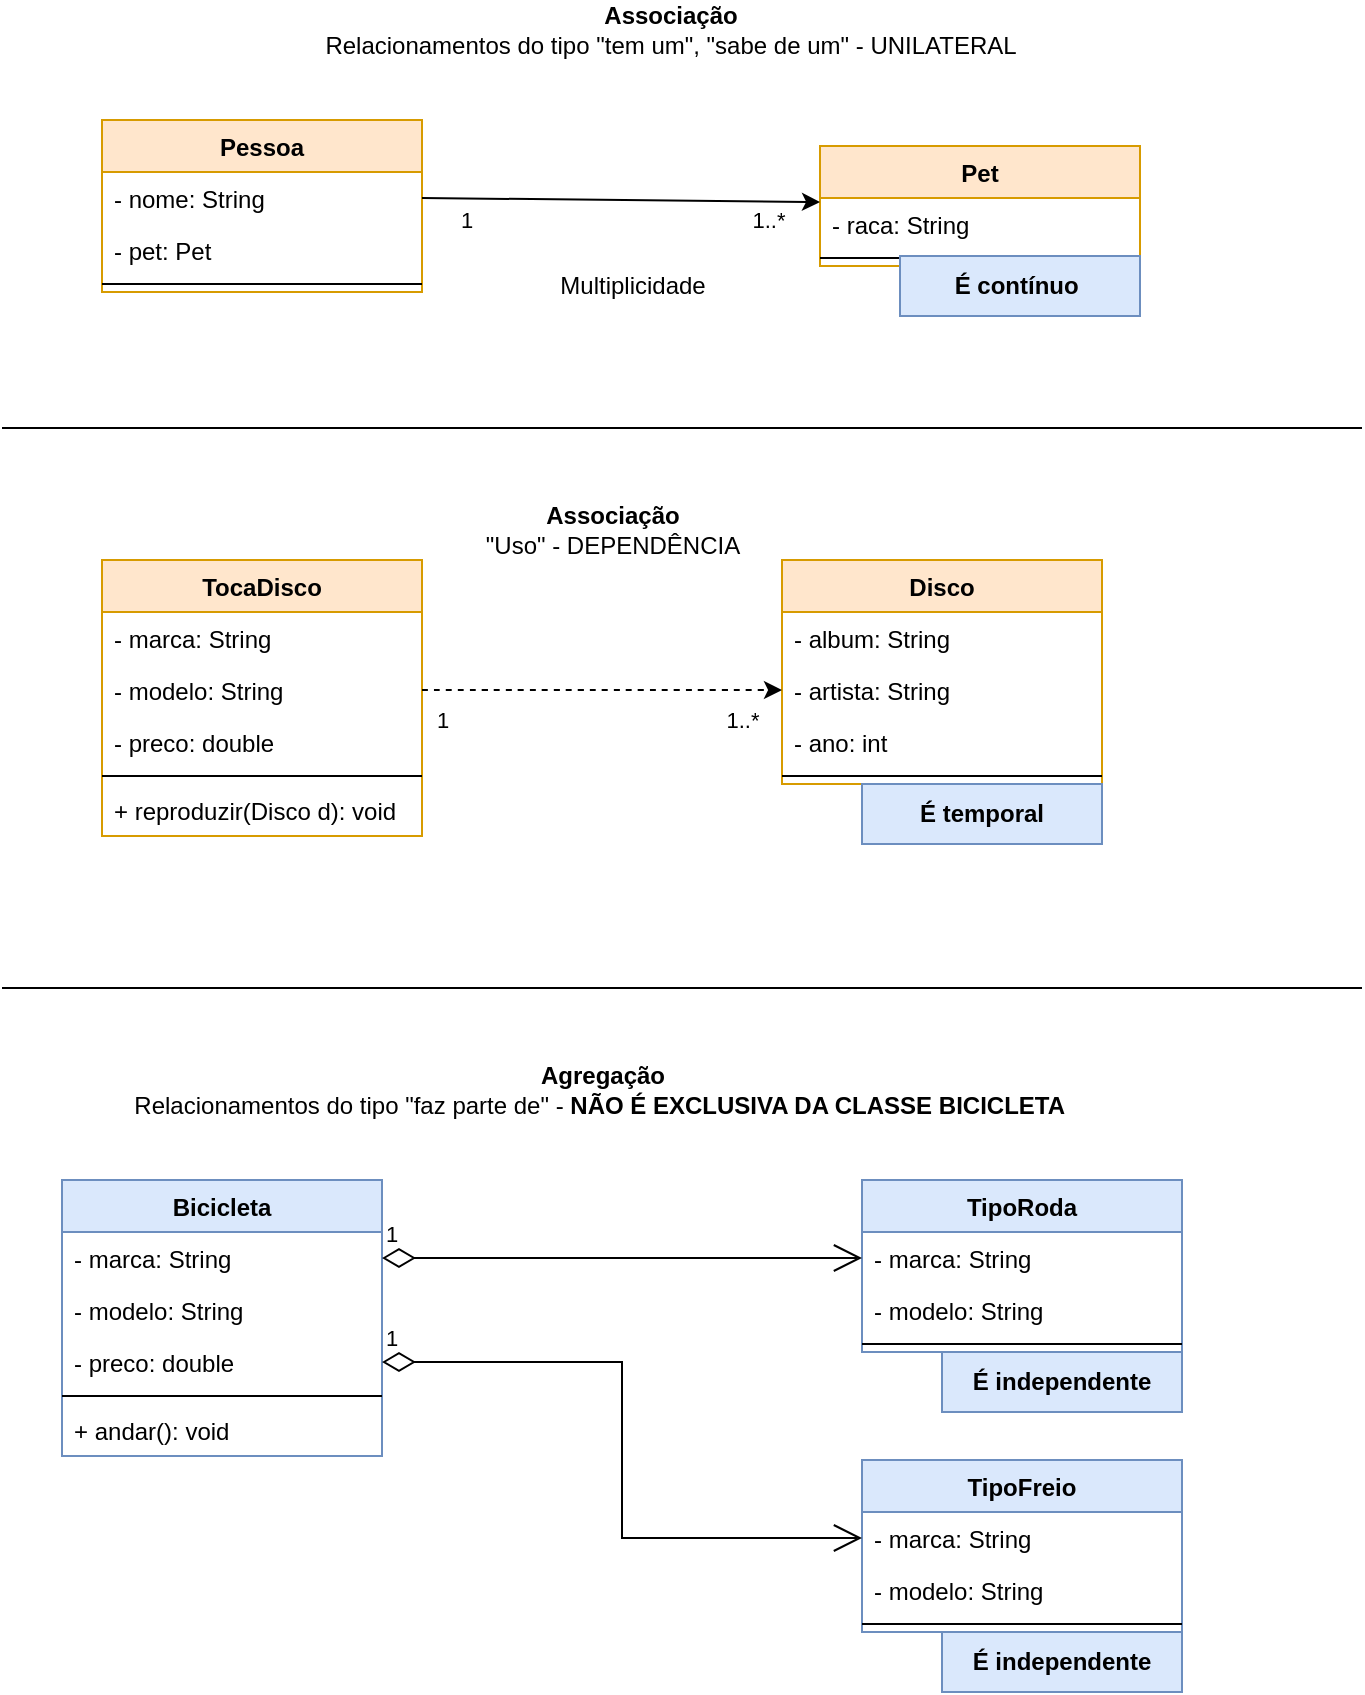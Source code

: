 <mxfile version="18.1.2" type="device"><diagram id="C5RBs43oDa-KdzZeNtuy" name="Page-1"><mxGraphModel dx="1422" dy="798" grid="1" gridSize="10" guides="1" tooltips="1" connect="1" arrows="1" fold="1" page="1" pageScale="1" pageWidth="827" pageHeight="1169" math="0" shadow="0"><root><mxCell id="WIyWlLk6GJQsqaUBKTNV-0"/><mxCell id="WIyWlLk6GJQsqaUBKTNV-1" parent="WIyWlLk6GJQsqaUBKTNV-0"/><mxCell id="22vex2lPGkQ7RL3wiOpZ-0" value="Pessoa" style="swimlane;fontStyle=1;align=center;verticalAlign=top;childLayout=stackLayout;horizontal=1;startSize=26;horizontalStack=0;resizeParent=1;resizeParentMax=0;resizeLast=0;collapsible=1;marginBottom=0;sketch=0;fillColor=#ffe6cc;strokeColor=#d79b00;" vertex="1" parent="WIyWlLk6GJQsqaUBKTNV-1"><mxGeometry x="130" y="80" width="160" height="86" as="geometry"/></mxCell><mxCell id="22vex2lPGkQ7RL3wiOpZ-4" value="- nome: String" style="text;strokeColor=none;fillColor=none;align=left;verticalAlign=top;spacingLeft=4;spacingRight=4;overflow=hidden;rotatable=0;points=[[0,0.5],[1,0.5]];portConstraint=eastwest;" vertex="1" parent="22vex2lPGkQ7RL3wiOpZ-0"><mxGeometry y="26" width="160" height="26" as="geometry"/></mxCell><mxCell id="22vex2lPGkQ7RL3wiOpZ-12" value="- pet: Pet" style="text;strokeColor=none;fillColor=none;align=left;verticalAlign=top;spacingLeft=4;spacingRight=4;overflow=hidden;rotatable=0;points=[[0,0.5],[1,0.5]];portConstraint=eastwest;" vertex="1" parent="22vex2lPGkQ7RL3wiOpZ-0"><mxGeometry y="52" width="160" height="26" as="geometry"/></mxCell><mxCell id="22vex2lPGkQ7RL3wiOpZ-2" value="" style="line;strokeWidth=1;fillColor=none;align=left;verticalAlign=middle;spacingTop=-1;spacingLeft=3;spacingRight=3;rotatable=0;labelPosition=right;points=[];portConstraint=eastwest;" vertex="1" parent="22vex2lPGkQ7RL3wiOpZ-0"><mxGeometry y="78" width="160" height="8" as="geometry"/></mxCell><mxCell id="22vex2lPGkQ7RL3wiOpZ-5" value="Pet" style="swimlane;fontStyle=1;align=center;verticalAlign=top;childLayout=stackLayout;horizontal=1;startSize=26;horizontalStack=0;resizeParent=1;resizeParentMax=0;resizeLast=0;collapsible=1;marginBottom=0;fillColor=#ffe6cc;strokeColor=#d79b00;" vertex="1" parent="WIyWlLk6GJQsqaUBKTNV-1"><mxGeometry x="489" y="93" width="160" height="60" as="geometry"/></mxCell><mxCell id="22vex2lPGkQ7RL3wiOpZ-7" value="- raca: String" style="text;strokeColor=none;fillColor=none;align=left;verticalAlign=top;spacingLeft=4;spacingRight=4;overflow=hidden;rotatable=0;points=[[0,0.5],[1,0.5]];portConstraint=eastwest;" vertex="1" parent="22vex2lPGkQ7RL3wiOpZ-5"><mxGeometry y="26" width="160" height="26" as="geometry"/></mxCell><mxCell id="22vex2lPGkQ7RL3wiOpZ-8" value="" style="line;strokeWidth=1;fillColor=none;align=left;verticalAlign=middle;spacingTop=-1;spacingLeft=3;spacingRight=3;rotatable=0;labelPosition=right;points=[];portConstraint=eastwest;" vertex="1" parent="22vex2lPGkQ7RL3wiOpZ-5"><mxGeometry y="52" width="160" height="8" as="geometry"/></mxCell><mxCell id="22vex2lPGkQ7RL3wiOpZ-15" value="&lt;b&gt;Associação&lt;/b&gt;&lt;br&gt;Relacionamentos do tipo &quot;tem um&quot;, &quot;sabe de um&quot; - UNILATERAL" style="text;html=1;align=center;verticalAlign=middle;resizable=0;points=[];autosize=1;strokeColor=none;fillColor=none;" vertex="1" parent="WIyWlLk6GJQsqaUBKTNV-1"><mxGeometry x="234" y="20" width="360" height="30" as="geometry"/></mxCell><mxCell id="22vex2lPGkQ7RL3wiOpZ-16" value="Multiplicidade" style="text;html=1;align=center;verticalAlign=middle;resizable=0;points=[];autosize=1;strokeColor=none;fillColor=none;" vertex="1" parent="WIyWlLk6GJQsqaUBKTNV-1"><mxGeometry x="350" y="153" width="90" height="20" as="geometry"/></mxCell><mxCell id="22vex2lPGkQ7RL3wiOpZ-17" value="TocaDisco" style="swimlane;fontStyle=1;align=center;verticalAlign=top;childLayout=stackLayout;horizontal=1;startSize=26;horizontalStack=0;resizeParent=1;resizeParentMax=0;resizeLast=0;collapsible=1;marginBottom=0;sketch=0;fillColor=#ffe6cc;strokeColor=#d79b00;" vertex="1" parent="WIyWlLk6GJQsqaUBKTNV-1"><mxGeometry x="130" y="300" width="160" height="138" as="geometry"/></mxCell><mxCell id="22vex2lPGkQ7RL3wiOpZ-18" value="- marca: String" style="text;strokeColor=none;fillColor=none;align=left;verticalAlign=top;spacingLeft=4;spacingRight=4;overflow=hidden;rotatable=0;points=[[0,0.5],[1,0.5]];portConstraint=eastwest;" vertex="1" parent="22vex2lPGkQ7RL3wiOpZ-17"><mxGeometry y="26" width="160" height="26" as="geometry"/></mxCell><mxCell id="22vex2lPGkQ7RL3wiOpZ-19" value="- modelo: String" style="text;strokeColor=none;fillColor=none;align=left;verticalAlign=top;spacingLeft=4;spacingRight=4;overflow=hidden;rotatable=0;points=[[0,0.5],[1,0.5]];portConstraint=eastwest;" vertex="1" parent="22vex2lPGkQ7RL3wiOpZ-17"><mxGeometry y="52" width="160" height="26" as="geometry"/></mxCell><mxCell id="22vex2lPGkQ7RL3wiOpZ-20" value="- preco: double" style="text;strokeColor=none;fillColor=none;align=left;verticalAlign=top;spacingLeft=4;spacingRight=4;overflow=hidden;rotatable=0;points=[[0,0.5],[1,0.5]];portConstraint=eastwest;" vertex="1" parent="22vex2lPGkQ7RL3wiOpZ-17"><mxGeometry y="78" width="160" height="26" as="geometry"/></mxCell><mxCell id="22vex2lPGkQ7RL3wiOpZ-21" value="" style="line;strokeWidth=1;fillColor=none;align=left;verticalAlign=middle;spacingTop=-1;spacingLeft=3;spacingRight=3;rotatable=0;labelPosition=right;points=[];portConstraint=eastwest;" vertex="1" parent="22vex2lPGkQ7RL3wiOpZ-17"><mxGeometry y="104" width="160" height="8" as="geometry"/></mxCell><mxCell id="22vex2lPGkQ7RL3wiOpZ-22" value="+ reproduzir(Disco d): void" style="text;strokeColor=none;fillColor=none;align=left;verticalAlign=top;spacingLeft=4;spacingRight=4;overflow=hidden;rotatable=0;points=[[0,0.5],[1,0.5]];portConstraint=eastwest;" vertex="1" parent="22vex2lPGkQ7RL3wiOpZ-17"><mxGeometry y="112" width="160" height="26" as="geometry"/></mxCell><mxCell id="22vex2lPGkQ7RL3wiOpZ-23" value="&lt;b&gt;Associação&lt;/b&gt;&lt;br&gt;&quot;Uso&quot; - DEPENDÊNCIA" style="text;html=1;align=center;verticalAlign=middle;resizable=0;points=[];autosize=1;strokeColor=none;fillColor=none;" vertex="1" parent="WIyWlLk6GJQsqaUBKTNV-1"><mxGeometry x="315" y="270" width="140" height="30" as="geometry"/></mxCell><mxCell id="22vex2lPGkQ7RL3wiOpZ-24" value="Disco" style="swimlane;fontStyle=1;align=center;verticalAlign=top;childLayout=stackLayout;horizontal=1;startSize=26;horizontalStack=0;resizeParent=1;resizeParentMax=0;resizeLast=0;collapsible=1;marginBottom=0;sketch=0;fillColor=#ffe6cc;strokeColor=#d79b00;" vertex="1" parent="WIyWlLk6GJQsqaUBKTNV-1"><mxGeometry x="470" y="300" width="160" height="112" as="geometry"/></mxCell><mxCell id="22vex2lPGkQ7RL3wiOpZ-25" value="- album: String" style="text;strokeColor=none;fillColor=none;align=left;verticalAlign=top;spacingLeft=4;spacingRight=4;overflow=hidden;rotatable=0;points=[[0,0.5],[1,0.5]];portConstraint=eastwest;" vertex="1" parent="22vex2lPGkQ7RL3wiOpZ-24"><mxGeometry y="26" width="160" height="26" as="geometry"/></mxCell><mxCell id="22vex2lPGkQ7RL3wiOpZ-26" value="- artista: String" style="text;strokeColor=none;fillColor=none;align=left;verticalAlign=top;spacingLeft=4;spacingRight=4;overflow=hidden;rotatable=0;points=[[0,0.5],[1,0.5]];portConstraint=eastwest;" vertex="1" parent="22vex2lPGkQ7RL3wiOpZ-24"><mxGeometry y="52" width="160" height="26" as="geometry"/></mxCell><mxCell id="22vex2lPGkQ7RL3wiOpZ-27" value="- ano: int" style="text;strokeColor=none;fillColor=none;align=left;verticalAlign=top;spacingLeft=4;spacingRight=4;overflow=hidden;rotatable=0;points=[[0,0.5],[1,0.5]];portConstraint=eastwest;" vertex="1" parent="22vex2lPGkQ7RL3wiOpZ-24"><mxGeometry y="78" width="160" height="26" as="geometry"/></mxCell><mxCell id="22vex2lPGkQ7RL3wiOpZ-28" value="" style="line;strokeWidth=1;fillColor=none;align=left;verticalAlign=middle;spacingTop=-1;spacingLeft=3;spacingRight=3;rotatable=0;labelPosition=right;points=[];portConstraint=eastwest;" vertex="1" parent="22vex2lPGkQ7RL3wiOpZ-24"><mxGeometry y="104" width="160" height="8" as="geometry"/></mxCell><mxCell id="22vex2lPGkQ7RL3wiOpZ-30" style="edgeStyle=orthogonalEdgeStyle;curved=1;rounded=0;orthogonalLoop=1;jettySize=auto;html=1;exitX=1;exitY=0.5;exitDx=0;exitDy=0;entryX=0;entryY=0.5;entryDx=0;entryDy=0;dashed=1;" edge="1" parent="WIyWlLk6GJQsqaUBKTNV-1" source="22vex2lPGkQ7RL3wiOpZ-19" target="22vex2lPGkQ7RL3wiOpZ-26"><mxGeometry relative="1" as="geometry"/></mxCell><mxCell id="22vex2lPGkQ7RL3wiOpZ-36" value="1" style="edgeLabel;html=1;align=center;verticalAlign=middle;resizable=0;points=[];" vertex="1" connectable="0" parent="22vex2lPGkQ7RL3wiOpZ-30"><mxGeometry x="-0.778" y="-1" relative="1" as="geometry"><mxPoint x="-10" y="14" as="offset"/></mxGeometry></mxCell><mxCell id="22vex2lPGkQ7RL3wiOpZ-37" value="1..*" style="edgeLabel;html=1;align=center;verticalAlign=middle;resizable=0;points=[];" vertex="1" connectable="0" parent="22vex2lPGkQ7RL3wiOpZ-30"><mxGeometry x="0.778" y="-1" relative="1" as="geometry"><mxPoint y="14" as="offset"/></mxGeometry></mxCell><mxCell id="22vex2lPGkQ7RL3wiOpZ-31" style="rounded=0;orthogonalLoop=1;jettySize=auto;html=1;exitX=1;exitY=0.5;exitDx=0;exitDy=0;entryX=0;entryY=0.077;entryDx=0;entryDy=0;entryPerimeter=0;" edge="1" parent="WIyWlLk6GJQsqaUBKTNV-1" source="22vex2lPGkQ7RL3wiOpZ-4" target="22vex2lPGkQ7RL3wiOpZ-7"><mxGeometry relative="1" as="geometry"/></mxCell><mxCell id="22vex2lPGkQ7RL3wiOpZ-32" value="1" style="edgeLabel;html=1;align=center;verticalAlign=middle;resizable=0;points=[];" vertex="1" connectable="0" parent="22vex2lPGkQ7RL3wiOpZ-31"><mxGeometry x="-0.779" relative="1" as="geometry"><mxPoint y="11" as="offset"/></mxGeometry></mxCell><mxCell id="22vex2lPGkQ7RL3wiOpZ-33" value="1..*" style="edgeLabel;html=1;align=center;verticalAlign=middle;resizable=0;points=[];" vertex="1" connectable="0" parent="22vex2lPGkQ7RL3wiOpZ-31"><mxGeometry x="0.733" relative="1" as="geometry"><mxPoint y="9" as="offset"/></mxGeometry></mxCell><mxCell id="22vex2lPGkQ7RL3wiOpZ-34" value="&lt;b&gt;É contínuo&amp;nbsp;&lt;/b&gt;" style="whiteSpace=wrap;html=1;sketch=0;fillColor=#dae8fc;strokeColor=#6c8ebf;" vertex="1" parent="WIyWlLk6GJQsqaUBKTNV-1"><mxGeometry x="529" y="148" width="120" height="30" as="geometry"/></mxCell><mxCell id="22vex2lPGkQ7RL3wiOpZ-35" value="&lt;b&gt;É temporal&lt;/b&gt;" style="whiteSpace=wrap;html=1;sketch=0;fillColor=#dae8fc;strokeColor=#6c8ebf;" vertex="1" parent="WIyWlLk6GJQsqaUBKTNV-1"><mxGeometry x="510" y="412" width="120" height="30" as="geometry"/></mxCell><mxCell id="22vex2lPGkQ7RL3wiOpZ-38" value="" style="line;strokeWidth=1;fillColor=none;align=left;verticalAlign=middle;spacingTop=-1;spacingLeft=3;spacingRight=3;rotatable=0;labelPosition=right;points=[];portConstraint=eastwest;sketch=0;" vertex="1" parent="WIyWlLk6GJQsqaUBKTNV-1"><mxGeometry x="80" y="230" width="680" height="8" as="geometry"/></mxCell><mxCell id="22vex2lPGkQ7RL3wiOpZ-39" value="&lt;b&gt;Agregação&lt;br&gt;&lt;/b&gt;Relacionamentos do tipo &quot;faz parte de&quot; - &lt;b&gt;NÃO É EXCLUSIVA DA CLASSE BICICLETA&amp;nbsp;&lt;/b&gt;" style="text;html=1;align=center;verticalAlign=middle;resizable=0;points=[];autosize=1;strokeColor=none;fillColor=none;" vertex="1" parent="WIyWlLk6GJQsqaUBKTNV-1"><mxGeometry x="140" y="550" width="480" height="30" as="geometry"/></mxCell><mxCell id="22vex2lPGkQ7RL3wiOpZ-40" value="" style="line;strokeWidth=1;fillColor=none;align=left;verticalAlign=middle;spacingTop=-1;spacingLeft=3;spacingRight=3;rotatable=0;labelPosition=right;points=[];portConstraint=eastwest;sketch=0;" vertex="1" parent="WIyWlLk6GJQsqaUBKTNV-1"><mxGeometry x="80" y="510" width="680" height="8" as="geometry"/></mxCell><mxCell id="22vex2lPGkQ7RL3wiOpZ-41" value="Bicicleta" style="swimlane;fontStyle=1;align=center;verticalAlign=top;childLayout=stackLayout;horizontal=1;startSize=26;horizontalStack=0;resizeParent=1;resizeParentMax=0;resizeLast=0;collapsible=1;marginBottom=0;sketch=0;fillColor=#dae8fc;strokeColor=#6c8ebf;" vertex="1" parent="WIyWlLk6GJQsqaUBKTNV-1"><mxGeometry x="110" y="610" width="160" height="138" as="geometry"/></mxCell><mxCell id="22vex2lPGkQ7RL3wiOpZ-42" value="- marca: String" style="text;strokeColor=none;fillColor=none;align=left;verticalAlign=top;spacingLeft=4;spacingRight=4;overflow=hidden;rotatable=0;points=[[0,0.5],[1,0.5]];portConstraint=eastwest;" vertex="1" parent="22vex2lPGkQ7RL3wiOpZ-41"><mxGeometry y="26" width="160" height="26" as="geometry"/></mxCell><mxCell id="22vex2lPGkQ7RL3wiOpZ-43" value="- modelo: String" style="text;strokeColor=none;fillColor=none;align=left;verticalAlign=top;spacingLeft=4;spacingRight=4;overflow=hidden;rotatable=0;points=[[0,0.5],[1,0.5]];portConstraint=eastwest;" vertex="1" parent="22vex2lPGkQ7RL3wiOpZ-41"><mxGeometry y="52" width="160" height="26" as="geometry"/></mxCell><mxCell id="22vex2lPGkQ7RL3wiOpZ-44" value="- preco: double" style="text;strokeColor=none;fillColor=none;align=left;verticalAlign=top;spacingLeft=4;spacingRight=4;overflow=hidden;rotatable=0;points=[[0,0.5],[1,0.5]];portConstraint=eastwest;" vertex="1" parent="22vex2lPGkQ7RL3wiOpZ-41"><mxGeometry y="78" width="160" height="26" as="geometry"/></mxCell><mxCell id="22vex2lPGkQ7RL3wiOpZ-45" value="" style="line;strokeWidth=1;fillColor=none;align=left;verticalAlign=middle;spacingTop=-1;spacingLeft=3;spacingRight=3;rotatable=0;labelPosition=right;points=[];portConstraint=eastwest;" vertex="1" parent="22vex2lPGkQ7RL3wiOpZ-41"><mxGeometry y="104" width="160" height="8" as="geometry"/></mxCell><mxCell id="22vex2lPGkQ7RL3wiOpZ-46" value="+ andar(): void" style="text;strokeColor=none;fillColor=none;align=left;verticalAlign=top;spacingLeft=4;spacingRight=4;overflow=hidden;rotatable=0;points=[[0,0.5],[1,0.5]];portConstraint=eastwest;" vertex="1" parent="22vex2lPGkQ7RL3wiOpZ-41"><mxGeometry y="112" width="160" height="26" as="geometry"/></mxCell><mxCell id="22vex2lPGkQ7RL3wiOpZ-47" value="TipoRoda" style="swimlane;fontStyle=1;align=center;verticalAlign=top;childLayout=stackLayout;horizontal=1;startSize=26;horizontalStack=0;resizeParent=1;resizeParentMax=0;resizeLast=0;collapsible=1;marginBottom=0;sketch=0;fillColor=#dae8fc;strokeColor=#6c8ebf;" vertex="1" parent="WIyWlLk6GJQsqaUBKTNV-1"><mxGeometry x="510" y="610" width="160" height="86" as="geometry"/></mxCell><mxCell id="22vex2lPGkQ7RL3wiOpZ-48" value="- marca: String" style="text;strokeColor=none;fillColor=none;align=left;verticalAlign=top;spacingLeft=4;spacingRight=4;overflow=hidden;rotatable=0;points=[[0,0.5],[1,0.5]];portConstraint=eastwest;" vertex="1" parent="22vex2lPGkQ7RL3wiOpZ-47"><mxGeometry y="26" width="160" height="26" as="geometry"/></mxCell><mxCell id="22vex2lPGkQ7RL3wiOpZ-49" value="- modelo: String" style="text;strokeColor=none;fillColor=none;align=left;verticalAlign=top;spacingLeft=4;spacingRight=4;overflow=hidden;rotatable=0;points=[[0,0.5],[1,0.5]];portConstraint=eastwest;" vertex="1" parent="22vex2lPGkQ7RL3wiOpZ-47"><mxGeometry y="52" width="160" height="26" as="geometry"/></mxCell><mxCell id="22vex2lPGkQ7RL3wiOpZ-51" value="" style="line;strokeWidth=1;fillColor=none;align=left;verticalAlign=middle;spacingTop=-1;spacingLeft=3;spacingRight=3;rotatable=0;labelPosition=right;points=[];portConstraint=eastwest;" vertex="1" parent="22vex2lPGkQ7RL3wiOpZ-47"><mxGeometry y="78" width="160" height="8" as="geometry"/></mxCell><mxCell id="22vex2lPGkQ7RL3wiOpZ-53" value="TipoFreio" style="swimlane;fontStyle=1;align=center;verticalAlign=top;childLayout=stackLayout;horizontal=1;startSize=26;horizontalStack=0;resizeParent=1;resizeParentMax=0;resizeLast=0;collapsible=1;marginBottom=0;sketch=0;fillColor=#dae8fc;strokeColor=#6c8ebf;" vertex="1" parent="WIyWlLk6GJQsqaUBKTNV-1"><mxGeometry x="510" y="750" width="160" height="86" as="geometry"/></mxCell><mxCell id="22vex2lPGkQ7RL3wiOpZ-54" value="- marca: String" style="text;strokeColor=none;fillColor=none;align=left;verticalAlign=top;spacingLeft=4;spacingRight=4;overflow=hidden;rotatable=0;points=[[0,0.5],[1,0.5]];portConstraint=eastwest;" vertex="1" parent="22vex2lPGkQ7RL3wiOpZ-53"><mxGeometry y="26" width="160" height="26" as="geometry"/></mxCell><mxCell id="22vex2lPGkQ7RL3wiOpZ-55" value="- modelo: String" style="text;strokeColor=none;fillColor=none;align=left;verticalAlign=top;spacingLeft=4;spacingRight=4;overflow=hidden;rotatable=0;points=[[0,0.5],[1,0.5]];portConstraint=eastwest;" vertex="1" parent="22vex2lPGkQ7RL3wiOpZ-53"><mxGeometry y="52" width="160" height="26" as="geometry"/></mxCell><mxCell id="22vex2lPGkQ7RL3wiOpZ-56" value="" style="line;strokeWidth=1;fillColor=none;align=left;verticalAlign=middle;spacingTop=-1;spacingLeft=3;spacingRight=3;rotatable=0;labelPosition=right;points=[];portConstraint=eastwest;" vertex="1" parent="22vex2lPGkQ7RL3wiOpZ-53"><mxGeometry y="78" width="160" height="8" as="geometry"/></mxCell><mxCell id="22vex2lPGkQ7RL3wiOpZ-57" value="&lt;b&gt;É independente&lt;/b&gt;" style="whiteSpace=wrap;html=1;sketch=0;fillColor=#dae8fc;strokeColor=#6c8ebf;" vertex="1" parent="WIyWlLk6GJQsqaUBKTNV-1"><mxGeometry x="550" y="696" width="120" height="30" as="geometry"/></mxCell><mxCell id="22vex2lPGkQ7RL3wiOpZ-58" value="&lt;b&gt;É independente&lt;/b&gt;" style="whiteSpace=wrap;html=1;sketch=0;fillColor=#dae8fc;strokeColor=#6c8ebf;" vertex="1" parent="WIyWlLk6GJQsqaUBKTNV-1"><mxGeometry x="550" y="836" width="120" height="30" as="geometry"/></mxCell><mxCell id="22vex2lPGkQ7RL3wiOpZ-61" value="1" style="endArrow=open;html=1;endSize=12;startArrow=diamondThin;startSize=14;startFill=0;edgeStyle=orthogonalEdgeStyle;align=left;verticalAlign=bottom;rounded=0;exitX=1;exitY=0.5;exitDx=0;exitDy=0;entryX=0;entryY=0.5;entryDx=0;entryDy=0;" edge="1" parent="WIyWlLk6GJQsqaUBKTNV-1" source="22vex2lPGkQ7RL3wiOpZ-42" target="22vex2lPGkQ7RL3wiOpZ-48"><mxGeometry x="-1" y="3" relative="1" as="geometry"><mxPoint x="300" y="630" as="sourcePoint"/><mxPoint x="460" y="630" as="targetPoint"/></mxGeometry></mxCell><mxCell id="22vex2lPGkQ7RL3wiOpZ-62" value="1" style="endArrow=open;html=1;endSize=12;startArrow=diamondThin;startSize=14;startFill=0;edgeStyle=orthogonalEdgeStyle;align=left;verticalAlign=bottom;rounded=0;entryX=0;entryY=0.5;entryDx=0;entryDy=0;exitX=1;exitY=0.5;exitDx=0;exitDy=0;" edge="1" parent="WIyWlLk6GJQsqaUBKTNV-1" source="22vex2lPGkQ7RL3wiOpZ-44" target="22vex2lPGkQ7RL3wiOpZ-54"><mxGeometry x="-1" y="3" relative="1" as="geometry"><mxPoint x="280" y="700" as="sourcePoint"/><mxPoint x="505" y="695" as="targetPoint"/></mxGeometry></mxCell></root></mxGraphModel></diagram></mxfile>